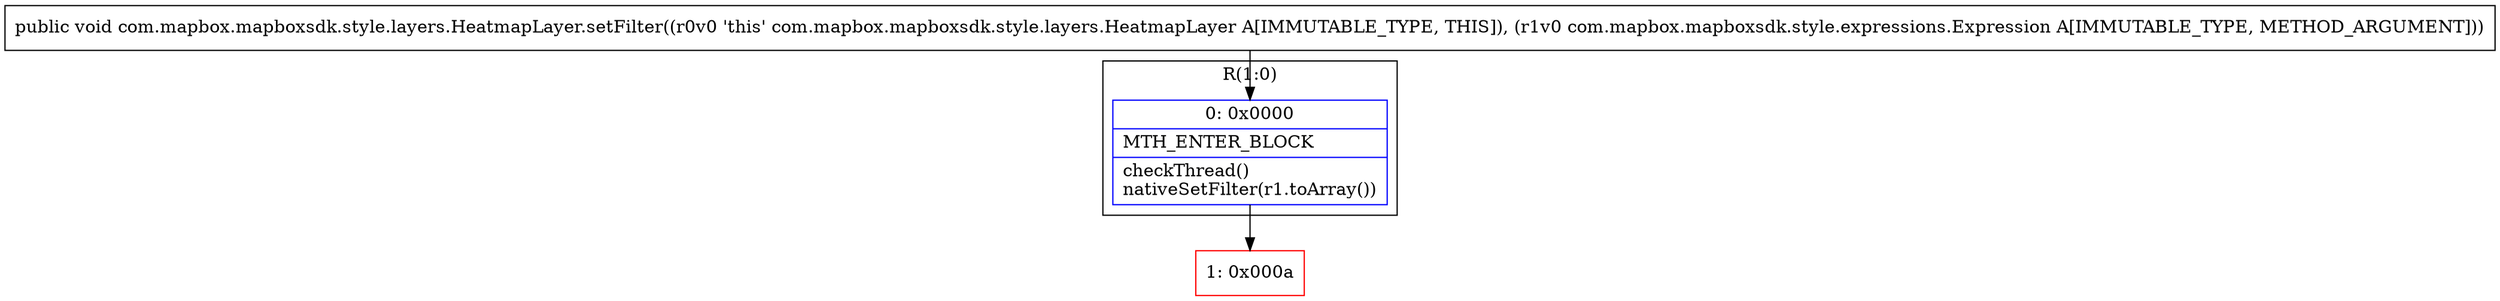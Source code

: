 digraph "CFG forcom.mapbox.mapboxsdk.style.layers.HeatmapLayer.setFilter(Lcom\/mapbox\/mapboxsdk\/style\/expressions\/Expression;)V" {
subgraph cluster_Region_330627464 {
label = "R(1:0)";
node [shape=record,color=blue];
Node_0 [shape=record,label="{0\:\ 0x0000|MTH_ENTER_BLOCK\l|checkThread()\lnativeSetFilter(r1.toArray())\l}"];
}
Node_1 [shape=record,color=red,label="{1\:\ 0x000a}"];
MethodNode[shape=record,label="{public void com.mapbox.mapboxsdk.style.layers.HeatmapLayer.setFilter((r0v0 'this' com.mapbox.mapboxsdk.style.layers.HeatmapLayer A[IMMUTABLE_TYPE, THIS]), (r1v0 com.mapbox.mapboxsdk.style.expressions.Expression A[IMMUTABLE_TYPE, METHOD_ARGUMENT])) }"];
MethodNode -> Node_0;
Node_0 -> Node_1;
}

